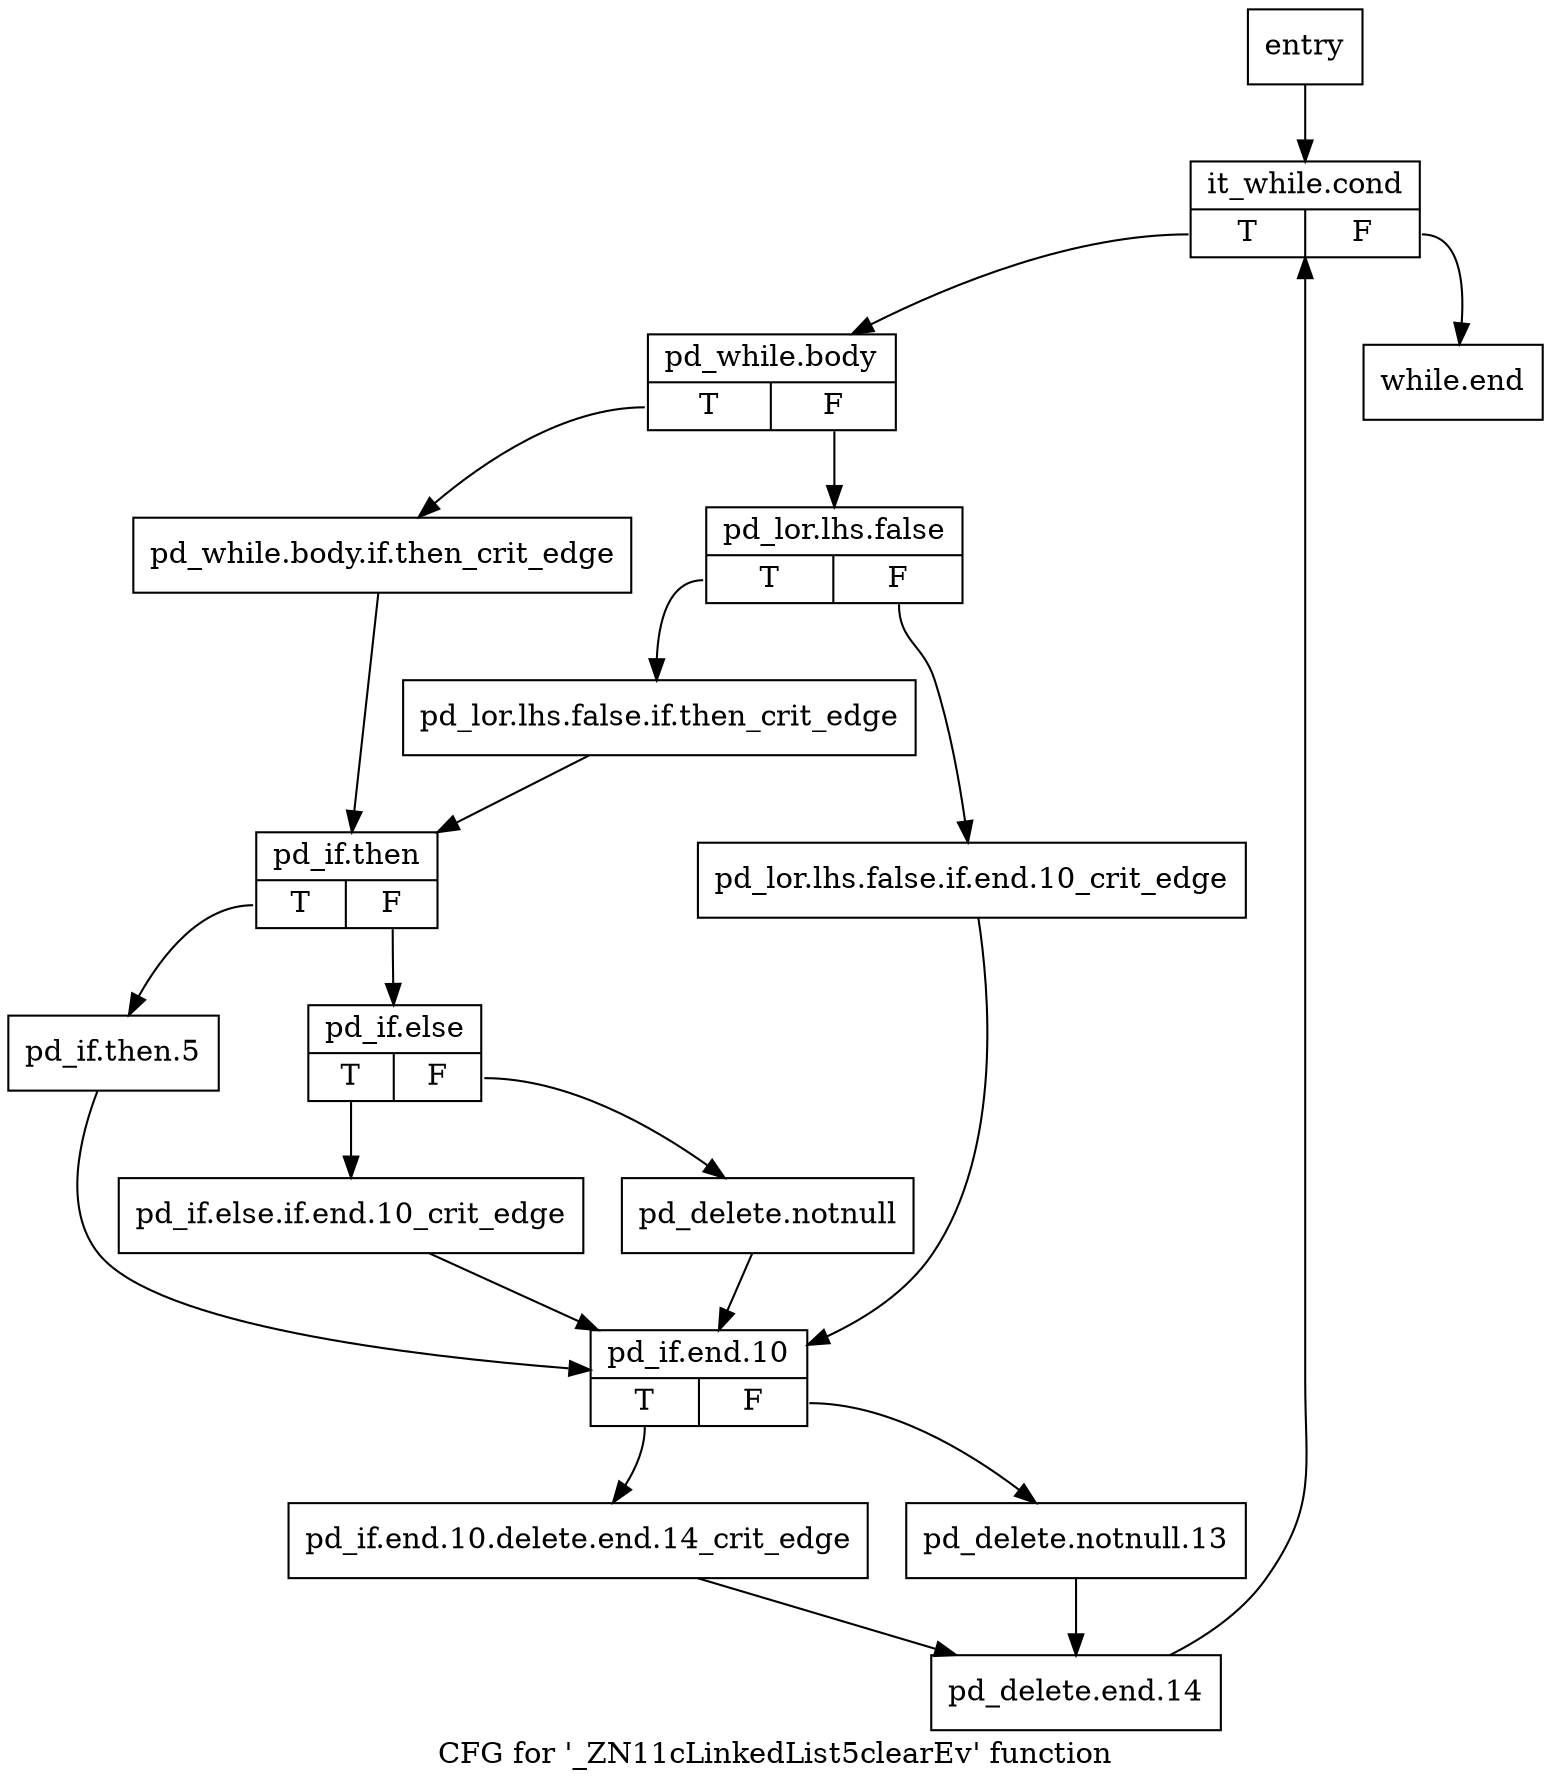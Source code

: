 digraph "CFG for '_ZN11cLinkedList5clearEv' function" {
	label="CFG for '_ZN11cLinkedList5clearEv' function";

	Node0x20178b0 [shape=record,label="{entry}"];
	Node0x20178b0 -> Node0x2017900;
	Node0x2017900 [shape=record,label="{it_while.cond|{<s0>T|<s1>F}}"];
	Node0x2017900:s0 -> Node0x2017950;
	Node0x2017900:s1 -> Node0x2017db0;
	Node0x2017950 [shape=record,label="{pd_while.body|{<s0>T|<s1>F}}"];
	Node0x2017950:s0 -> Node0x20179a0;
	Node0x2017950:s1 -> Node0x20179f0;
	Node0x20179a0 [shape=record,label="{pd_while.body.if.then_crit_edge}"];
	Node0x20179a0 -> Node0x2017ae0;
	Node0x20179f0 [shape=record,label="{pd_lor.lhs.false|{<s0>T|<s1>F}}"];
	Node0x20179f0:s0 -> Node0x2017a90;
	Node0x20179f0:s1 -> Node0x2017a40;
	Node0x2017a40 [shape=record,label="{pd_lor.lhs.false.if.end.10_crit_edge}"];
	Node0x2017a40 -> Node0x2017c70;
	Node0x2017a90 [shape=record,label="{pd_lor.lhs.false.if.then_crit_edge}"];
	Node0x2017a90 -> Node0x2017ae0;
	Node0x2017ae0 [shape=record,label="{pd_if.then|{<s0>T|<s1>F}}"];
	Node0x2017ae0:s0 -> Node0x2017b30;
	Node0x2017ae0:s1 -> Node0x2017b80;
	Node0x2017b30 [shape=record,label="{pd_if.then.5}"];
	Node0x2017b30 -> Node0x2017c70;
	Node0x2017b80 [shape=record,label="{pd_if.else|{<s0>T|<s1>F}}"];
	Node0x2017b80:s0 -> Node0x2017bd0;
	Node0x2017b80:s1 -> Node0x2017c20;
	Node0x2017bd0 [shape=record,label="{pd_if.else.if.end.10_crit_edge}"];
	Node0x2017bd0 -> Node0x2017c70;
	Node0x2017c20 [shape=record,label="{pd_delete.notnull}"];
	Node0x2017c20 -> Node0x2017c70;
	Node0x2017c70 [shape=record,label="{pd_if.end.10|{<s0>T|<s1>F}}"];
	Node0x2017c70:s0 -> Node0x2017cc0;
	Node0x2017c70:s1 -> Node0x2017d10;
	Node0x2017cc0 [shape=record,label="{pd_if.end.10.delete.end.14_crit_edge}"];
	Node0x2017cc0 -> Node0x2017d60;
	Node0x2017d10 [shape=record,label="{pd_delete.notnull.13}"];
	Node0x2017d10 -> Node0x2017d60;
	Node0x2017d60 [shape=record,label="{pd_delete.end.14}"];
	Node0x2017d60 -> Node0x2017900;
	Node0x2017db0 [shape=record,label="{while.end}"];
}
